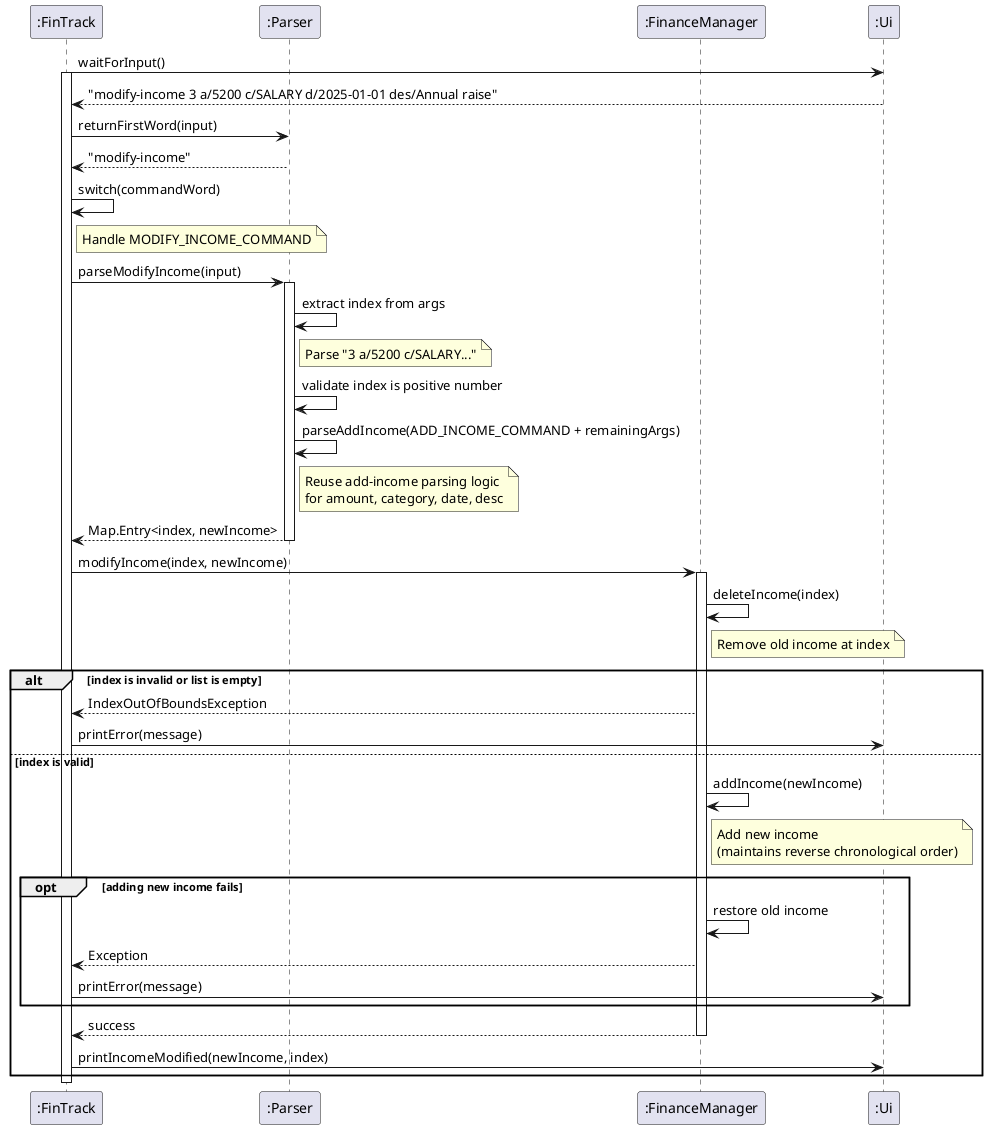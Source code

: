 @startuml
participant ":FinTrack" as FT
participant ":Parser" as P
participant ":FinanceManager" as FM
participant ":Ui" as UI

FT -> UI: waitForInput()
activate FT
UI --> FT: "modify-income 3 a/5200 c/SALARY d/2025-01-01 des/Annual raise"

FT -> P: returnFirstWord(input)
P --> FT: "modify-income"

FT -> FT: switch(commandWord)

note right of FT: Handle MODIFY_INCOME_COMMAND

FT -> P: parseModifyIncome(input)
activate P

P -> P: extract index from args
note right of P: Parse "3 a/5200 c/SALARY..."

P -> P: validate index is positive number

P -> P: parseAddIncome(ADD_INCOME_COMMAND + remainingArgs)
note right of P: Reuse add-income parsing logic\nfor amount, category, date, desc

P --> FT: Map.Entry<index, newIncome>
deactivate P

FT -> FM: modifyIncome(index, newIncome)
activate FM

FM -> FM: deleteIncome(index)
note right of FM: Remove old income at index

alt index is invalid or list is empty
    FM --> FT: IndexOutOfBoundsException
    FT -> UI: printError(message)
else index is valid
    FM -> FM: addIncome(newIncome)
    note right of FM: Add new income\n(maintains reverse chronological order)
    
    opt adding new income fails
        FM -> FM: restore old income
        FM --> FT: Exception
        FT -> UI: printError(message)
    end
    
    FM --> FT: success
    deactivate FM
    
    FT -> UI: printIncomeModified(newIncome, index)
end

deactivate FT
@enduml
